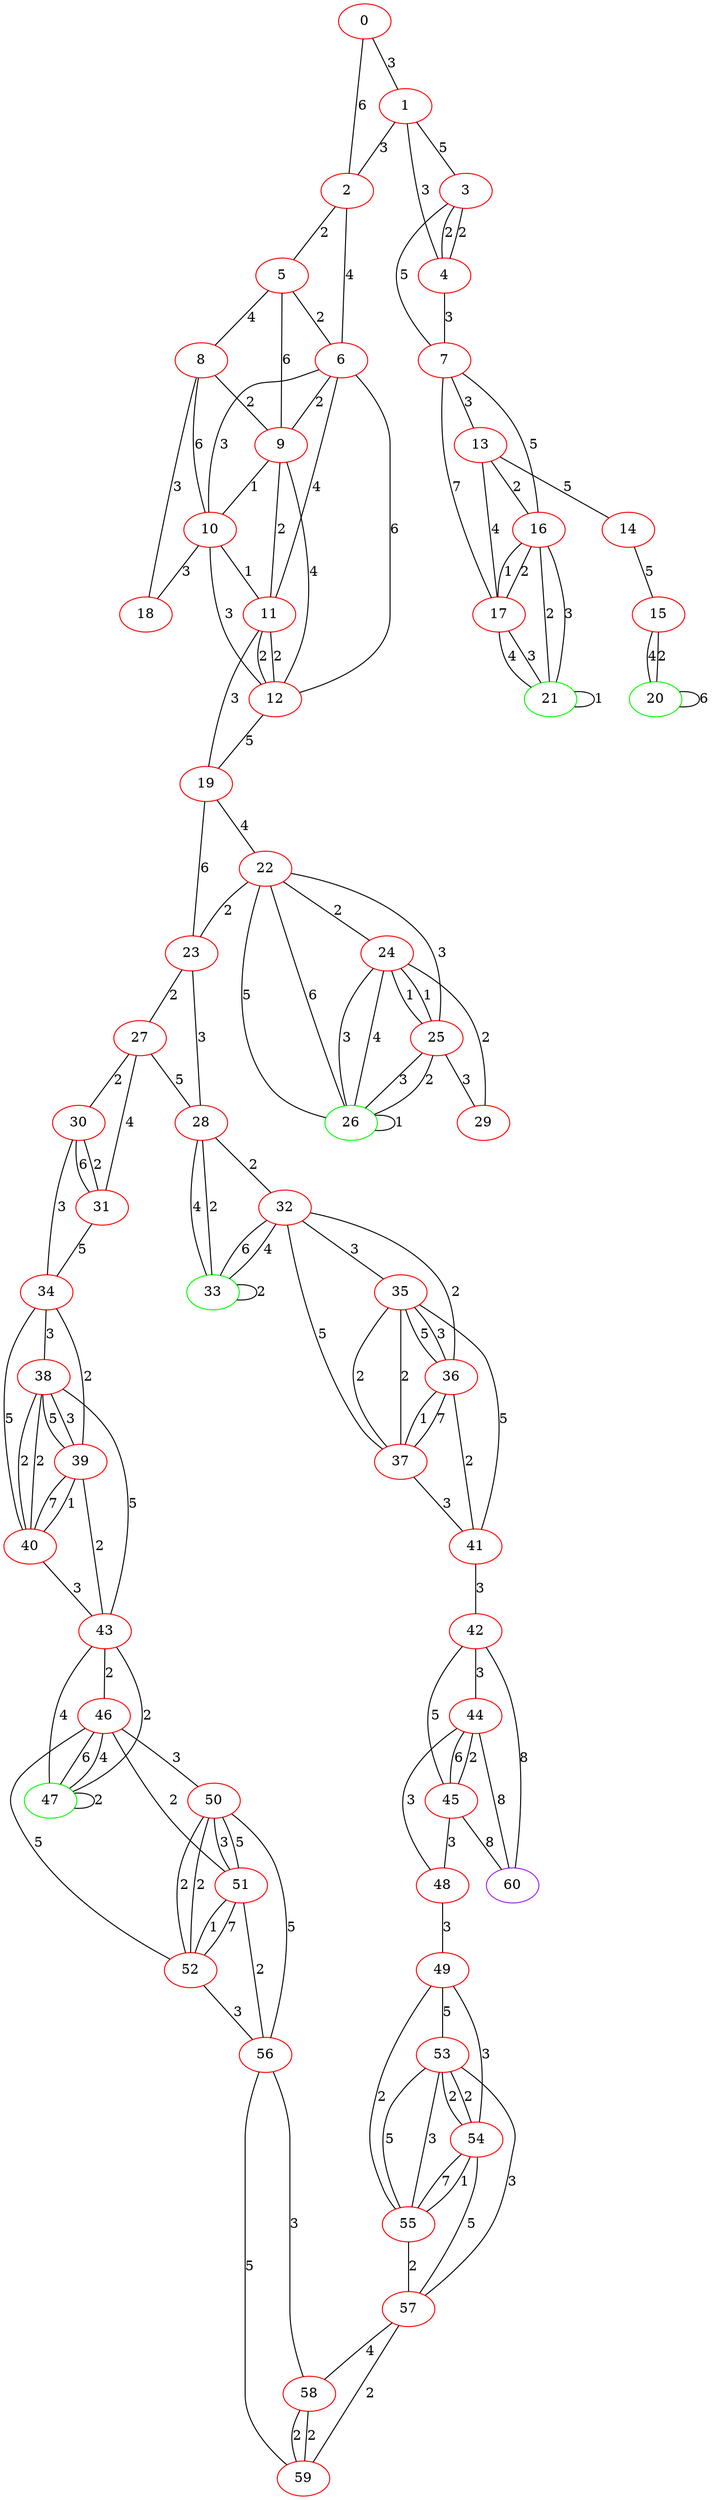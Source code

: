 graph "" {
0 [color=red, weight=1];
1 [color=red, weight=1];
2 [color=red, weight=1];
3 [color=red, weight=1];
4 [color=red, weight=1];
5 [color=red, weight=1];
6 [color=red, weight=1];
7 [color=red, weight=1];
8 [color=red, weight=1];
9 [color=red, weight=1];
10 [color=red, weight=1];
11 [color=red, weight=1];
12 [color=red, weight=1];
13 [color=red, weight=1];
14 [color=red, weight=1];
15 [color=red, weight=1];
16 [color=red, weight=1];
17 [color=red, weight=1];
18 [color=red, weight=1];
19 [color=red, weight=1];
20 [color=green, weight=2];
21 [color=green, weight=2];
22 [color=red, weight=1];
23 [color=red, weight=1];
24 [color=red, weight=1];
25 [color=red, weight=1];
26 [color=green, weight=2];
27 [color=red, weight=1];
28 [color=red, weight=1];
29 [color=red, weight=1];
30 [color=red, weight=1];
31 [color=red, weight=1];
32 [color=red, weight=1];
33 [color=green, weight=2];
34 [color=red, weight=1];
35 [color=red, weight=1];
36 [color=red, weight=1];
37 [color=red, weight=1];
38 [color=red, weight=1];
39 [color=red, weight=1];
40 [color=red, weight=1];
41 [color=red, weight=1];
42 [color=red, weight=1];
43 [color=red, weight=1];
44 [color=red, weight=1];
45 [color=red, weight=1];
46 [color=red, weight=1];
47 [color=green, weight=2];
48 [color=red, weight=1];
49 [color=red, weight=1];
50 [color=red, weight=1];
51 [color=red, weight=1];
52 [color=red, weight=1];
53 [color=red, weight=1];
54 [color=red, weight=1];
55 [color=red, weight=1];
56 [color=red, weight=1];
57 [color=red, weight=1];
58 [color=red, weight=1];
59 [color=red, weight=1];
60 [color=purple, weight=4];
0 -- 1  [key=0, label=3];
0 -- 2  [key=0, label=6];
1 -- 2  [key=0, label=3];
1 -- 3  [key=0, label=5];
1 -- 4  [key=0, label=3];
2 -- 5  [key=0, label=2];
2 -- 6  [key=0, label=4];
3 -- 4  [key=0, label=2];
3 -- 4  [key=1, label=2];
3 -- 7  [key=0, label=5];
4 -- 7  [key=0, label=3];
5 -- 8  [key=0, label=4];
5 -- 9  [key=0, label=6];
5 -- 6  [key=0, label=2];
6 -- 9  [key=0, label=2];
6 -- 10  [key=0, label=3];
6 -- 11  [key=0, label=4];
6 -- 12  [key=0, label=6];
7 -- 16  [key=0, label=5];
7 -- 17  [key=0, label=7];
7 -- 13  [key=0, label=3];
8 -- 9  [key=0, label=2];
8 -- 10  [key=0, label=6];
8 -- 18  [key=0, label=3];
9 -- 10  [key=0, label=1];
9 -- 11  [key=0, label=2];
9 -- 12  [key=0, label=4];
10 -- 11  [key=0, label=1];
10 -- 12  [key=0, label=3];
10 -- 18  [key=0, label=3];
11 -- 19  [key=0, label=3];
11 -- 12  [key=0, label=2];
11 -- 12  [key=1, label=2];
12 -- 19  [key=0, label=5];
13 -- 16  [key=0, label=2];
13 -- 17  [key=0, label=4];
13 -- 14  [key=0, label=5];
14 -- 15  [key=0, label=5];
15 -- 20  [key=0, label=4];
15 -- 20  [key=1, label=2];
16 -- 17  [key=0, label=2];
16 -- 17  [key=1, label=1];
16 -- 21  [key=0, label=2];
16 -- 21  [key=1, label=3];
17 -- 21  [key=0, label=3];
17 -- 21  [key=1, label=4];
19 -- 22  [key=0, label=4];
19 -- 23  [key=0, label=6];
20 -- 20  [key=0, label=6];
21 -- 21  [key=0, label=1];
22 -- 24  [key=0, label=2];
22 -- 25  [key=0, label=3];
22 -- 26  [key=0, label=5];
22 -- 26  [key=1, label=6];
22 -- 23  [key=0, label=2];
23 -- 27  [key=0, label=2];
23 -- 28  [key=0, label=3];
24 -- 25  [key=0, label=1];
24 -- 25  [key=1, label=1];
24 -- 26  [key=0, label=3];
24 -- 26  [key=1, label=4];
24 -- 29  [key=0, label=2];
25 -- 26  [key=0, label=2];
25 -- 26  [key=1, label=3];
25 -- 29  [key=0, label=3];
26 -- 26  [key=0, label=1];
27 -- 31  [key=0, label=4];
27 -- 28  [key=0, label=5];
27 -- 30  [key=0, label=2];
28 -- 32  [key=0, label=2];
28 -- 33  [key=0, label=2];
28 -- 33  [key=1, label=4];
30 -- 34  [key=0, label=3];
30 -- 31  [key=0, label=2];
30 -- 31  [key=1, label=6];
31 -- 34  [key=0, label=5];
32 -- 33  [key=0, label=4];
32 -- 33  [key=1, label=6];
32 -- 35  [key=0, label=3];
32 -- 37  [key=0, label=5];
32 -- 36  [key=0, label=2];
33 -- 33  [key=0, label=2];
34 -- 40  [key=0, label=5];
34 -- 39  [key=0, label=2];
34 -- 38  [key=0, label=3];
35 -- 41  [key=0, label=5];
35 -- 36  [key=0, label=5];
35 -- 36  [key=1, label=3];
35 -- 37  [key=0, label=2];
35 -- 37  [key=1, label=2];
36 -- 41  [key=0, label=2];
36 -- 37  [key=0, label=7];
36 -- 37  [key=1, label=1];
37 -- 41  [key=0, label=3];
38 -- 40  [key=0, label=2];
38 -- 40  [key=1, label=2];
38 -- 43  [key=0, label=5];
38 -- 39  [key=0, label=3];
38 -- 39  [key=1, label=5];
39 -- 40  [key=0, label=1];
39 -- 40  [key=1, label=7];
39 -- 43  [key=0, label=2];
40 -- 43  [key=0, label=3];
41 -- 42  [key=0, label=3];
42 -- 44  [key=0, label=3];
42 -- 45  [key=0, label=5];
42 -- 60  [key=0, label=8];
43 -- 47  [key=0, label=2];
43 -- 47  [key=1, label=4];
43 -- 46  [key=0, label=2];
44 -- 48  [key=0, label=3];
44 -- 60  [key=0, label=8];
44 -- 45  [key=0, label=2];
44 -- 45  [key=1, label=6];
45 -- 48  [key=0, label=3];
45 -- 60  [key=0, label=8];
46 -- 50  [key=0, label=3];
46 -- 51  [key=0, label=2];
46 -- 52  [key=0, label=5];
46 -- 47  [key=0, label=4];
46 -- 47  [key=1, label=6];
47 -- 47  [key=0, label=2];
48 -- 49  [key=0, label=3];
49 -- 53  [key=0, label=5];
49 -- 54  [key=0, label=3];
49 -- 55  [key=0, label=2];
50 -- 56  [key=0, label=5];
50 -- 51  [key=0, label=5];
50 -- 51  [key=1, label=3];
50 -- 52  [key=0, label=2];
50 -- 52  [key=1, label=2];
51 -- 56  [key=0, label=2];
51 -- 52  [key=0, label=7];
51 -- 52  [key=1, label=1];
52 -- 56  [key=0, label=3];
53 -- 57  [key=0, label=3];
53 -- 54  [key=0, label=2];
53 -- 54  [key=1, label=2];
53 -- 55  [key=0, label=5];
53 -- 55  [key=1, label=3];
54 -- 57  [key=0, label=5];
54 -- 55  [key=0, label=7];
54 -- 55  [key=1, label=1];
55 -- 57  [key=0, label=2];
56 -- 58  [key=0, label=3];
56 -- 59  [key=0, label=5];
57 -- 58  [key=0, label=4];
57 -- 59  [key=0, label=2];
58 -- 59  [key=0, label=2];
58 -- 59  [key=1, label=2];
}
